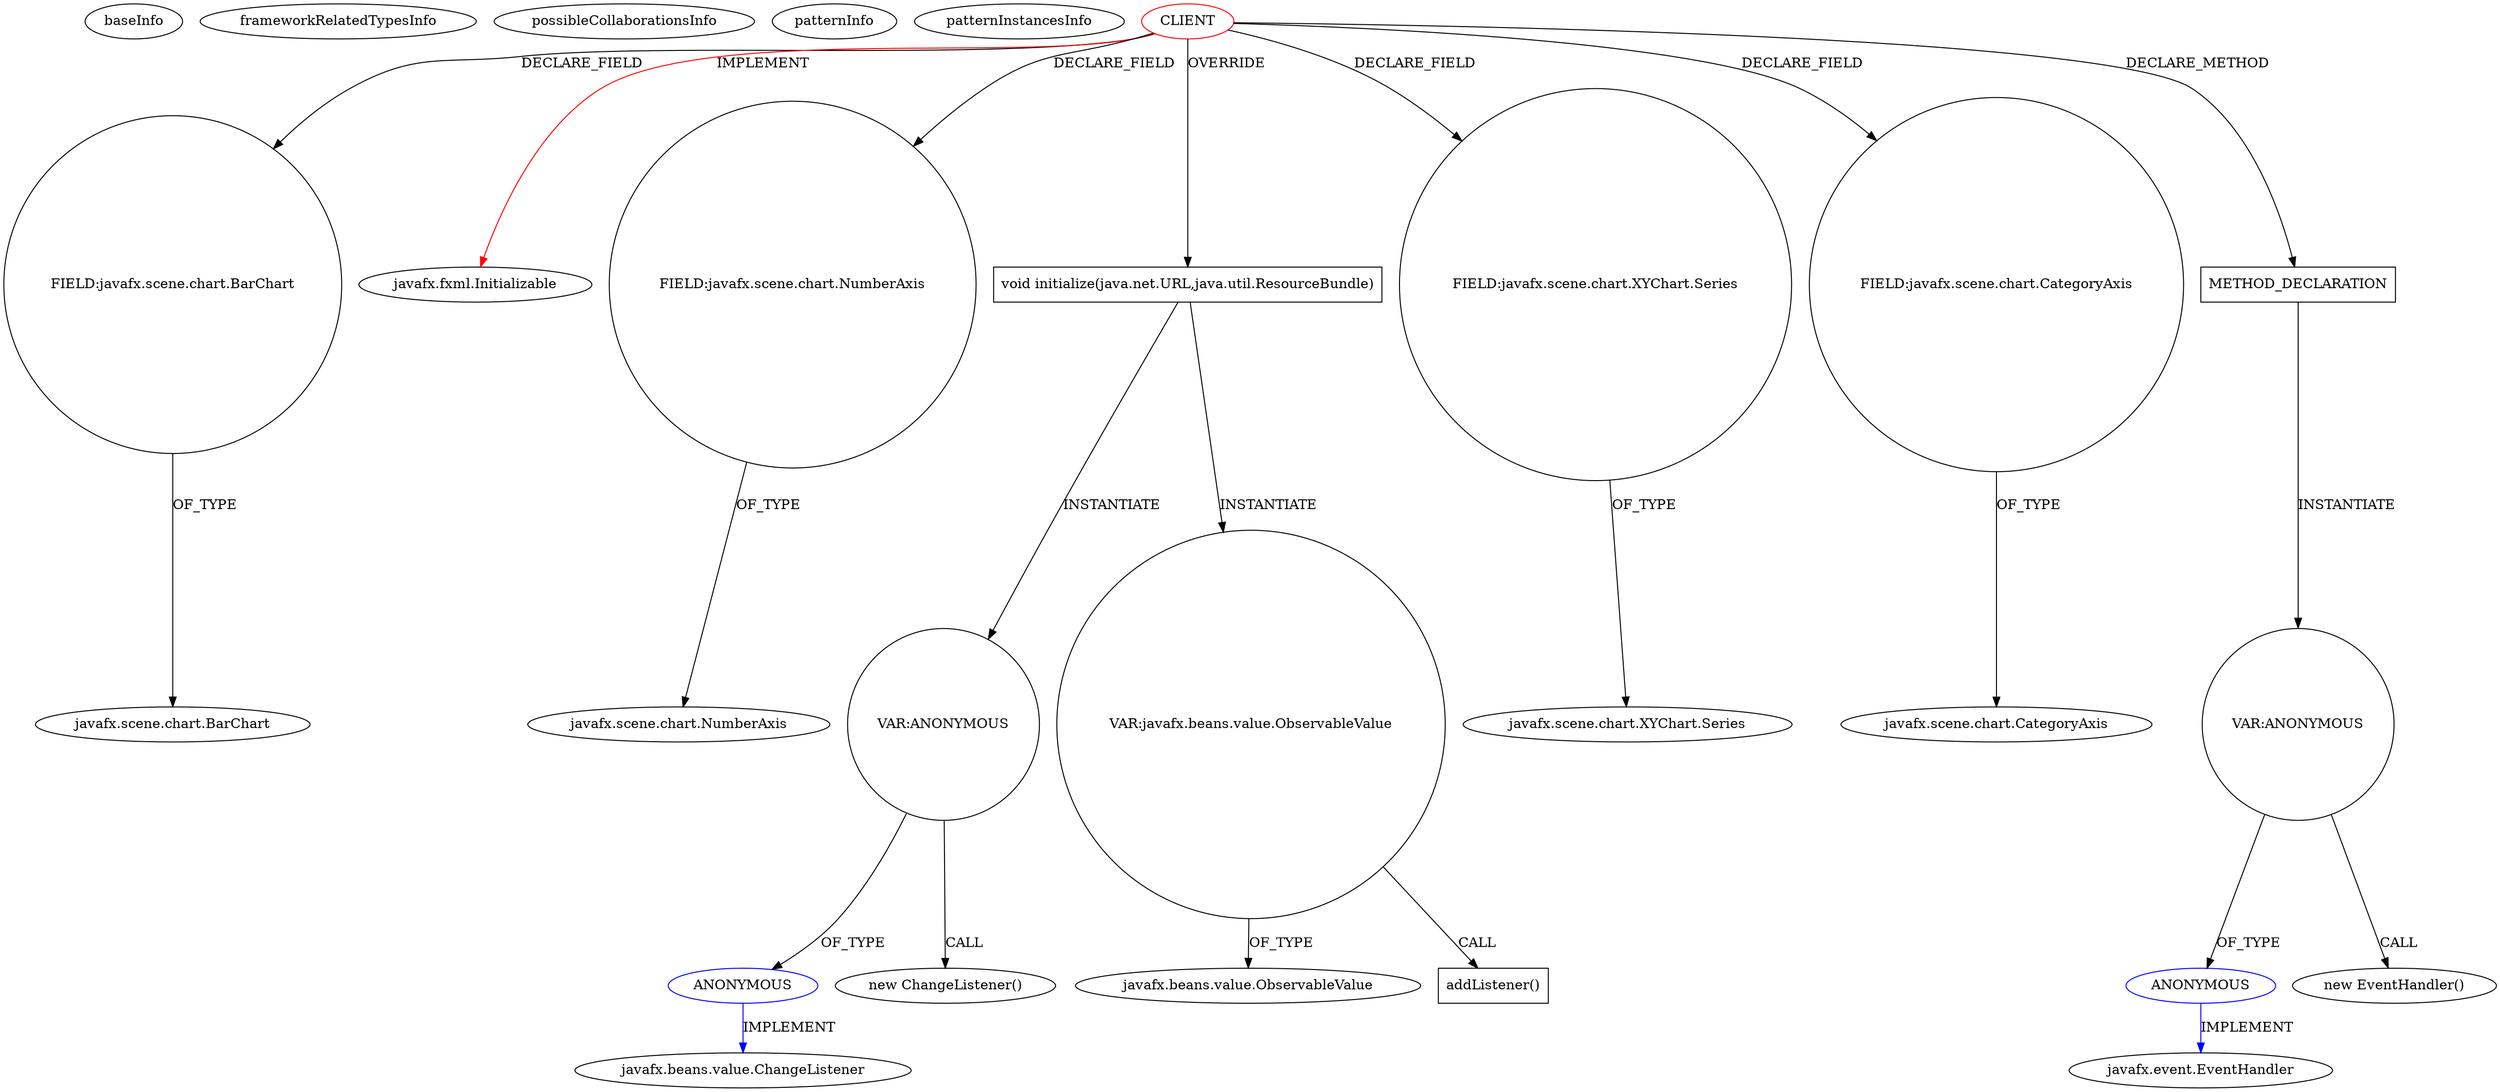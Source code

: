 digraph {
baseInfo[graphId=4408,category="pattern",isAnonymous=false,possibleRelation=true]
frameworkRelatedTypesInfo[0="javafx.fxml.Initializable"]
possibleCollaborationsInfo[0="4408~INSTANTIATION-OVERRIDING_METHOD_DECLARATION-~javafx.fxml.Initializable ~javafx.beans.value.ChangeListener ~false~true",1="4408~INSTANTIATION-CLIENT_METHOD_DECLARATION-~javafx.fxml.Initializable ~javafx.event.EventHandler ~false~true"]
patternInfo[frequency=2.0,patternRootClient=0]
patternInstancesInfo[0="geyrix57-Proyecto_1_Bases~/geyrix57-Proyecto_1_Bases/Proyecto_1_Bases-master/src/Control/ControlSGA.java~ControlSGA~2701",1="RomeoGolf-BC~/RomeoGolf-BC/BC-master/src/romeogolf/bc/MainController.java~MainController~1142"]
10[label="FIELD:javafx.scene.chart.BarChart",vertexType="FIELD_DECLARATION",isFrameworkType=false,shape=circle]
0[label="CLIENT",vertexType="ROOT_CLIENT_CLASS_DECLARATION",isFrameworkType=false,color=red]
1[label="javafx.fxml.Initializable",vertexType="FRAMEWORK_INTERFACE_TYPE",isFrameworkType=false]
26[label="FIELD:javafx.scene.chart.NumberAxis",vertexType="FIELD_DECLARATION",isFrameworkType=false,shape=circle]
21[label="javafx.scene.chart.NumberAxis",vertexType="FRAMEWORK_CLASS_TYPE",isFrameworkType=false]
28[label="void initialize(java.net.URL,java.util.ResourceBundle)",vertexType="OVERRIDING_METHOD_DECLARATION",isFrameworkType=false,shape=box]
6[label="FIELD:javafx.scene.chart.XYChart.Series",vertexType="FIELD_DECLARATION",isFrameworkType=false,shape=circle]
3[label="javafx.scene.chart.XYChart.Series",vertexType="FRAMEWORK_CLASS_TYPE",isFrameworkType=false]
36[label="VAR:ANONYMOUS",vertexType="VARIABLE_EXPRESION",isFrameworkType=false,shape=circle]
37[label="ANONYMOUS",vertexType="REFERENCE_ANONYMOUS_DECLARATION",isFrameworkType=false,color=blue]
35[label="new ChangeListener()",vertexType="CONSTRUCTOR_CALL",isFrameworkType=false]
38[label="javafx.beans.value.ChangeListener",vertexType="FRAMEWORK_INTERFACE_TYPE",isFrameworkType=false]
24[label="FIELD:javafx.scene.chart.CategoryAxis",vertexType="FIELD_DECLARATION",isFrameworkType=false,shape=circle]
76[label="METHOD_DECLARATION",vertexType="CLIENT_METHOD_DECLARATION",isFrameworkType=false,shape=box]
90[label="VAR:ANONYMOUS",vertexType="VARIABLE_EXPRESION",isFrameworkType=false,shape=circle]
91[label="ANONYMOUS",vertexType="REFERENCE_ANONYMOUS_DECLARATION",isFrameworkType=false,color=blue]
89[label="new EventHandler()",vertexType="CONSTRUCTOR_CALL",isFrameworkType=false]
92[label="javafx.event.EventHandler",vertexType="FRAMEWORK_INTERFACE_TYPE",isFrameworkType=false]
11[label="javafx.scene.chart.BarChart",vertexType="FRAMEWORK_CLASS_TYPE",isFrameworkType=false]
23[label="javafx.scene.chart.CategoryAxis",vertexType="FRAMEWORK_CLASS_TYPE",isFrameworkType=false]
29[label="VAR:javafx.beans.value.ObservableValue",vertexType="VARIABLE_EXPRESION",isFrameworkType=false,shape=circle]
31[label="javafx.beans.value.ObservableValue",vertexType="FRAMEWORK_INTERFACE_TYPE",isFrameworkType=false]
30[label="addListener()",vertexType="INSIDE_CALL",isFrameworkType=false,shape=box]
90->89[label="CALL"]
37->38[label="IMPLEMENT",color=blue]
0->76[label="DECLARE_METHOD"]
28->29[label="INSTANTIATE"]
91->92[label="IMPLEMENT",color=blue]
24->23[label="OF_TYPE"]
29->30[label="CALL"]
0->1[label="IMPLEMENT",color=red]
0->26[label="DECLARE_FIELD"]
0->24[label="DECLARE_FIELD"]
26->21[label="OF_TYPE"]
0->10[label="DECLARE_FIELD"]
6->3[label="OF_TYPE"]
29->31[label="OF_TYPE"]
36->37[label="OF_TYPE"]
10->11[label="OF_TYPE"]
0->28[label="OVERRIDE"]
28->36[label="INSTANTIATE"]
36->35[label="CALL"]
76->90[label="INSTANTIATE"]
90->91[label="OF_TYPE"]
0->6[label="DECLARE_FIELD"]
}
